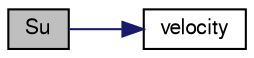 digraph "Su"
{
  bgcolor="transparent";
  edge [fontname="FreeSans",fontsize="10",labelfontname="FreeSans",labelfontsize="10"];
  node [fontname="FreeSans",fontsize="10",shape=record];
  rankdir="LR";
  Node379 [label="Su",height=0.2,width=0.4,color="black", fillcolor="grey75", style="filled", fontcolor="black"];
  Node379 -> Node380 [color="midnightblue",fontsize="10",style="solid",fontname="FreeSans"];
  Node380 [label="velocity",height=0.2,width=0.4,color="black",URL="$a21962.html#a48ccdbbb1ef93c12f9ecb3c72de388ee",tooltip="Return velocity vector from positions. "];
}
